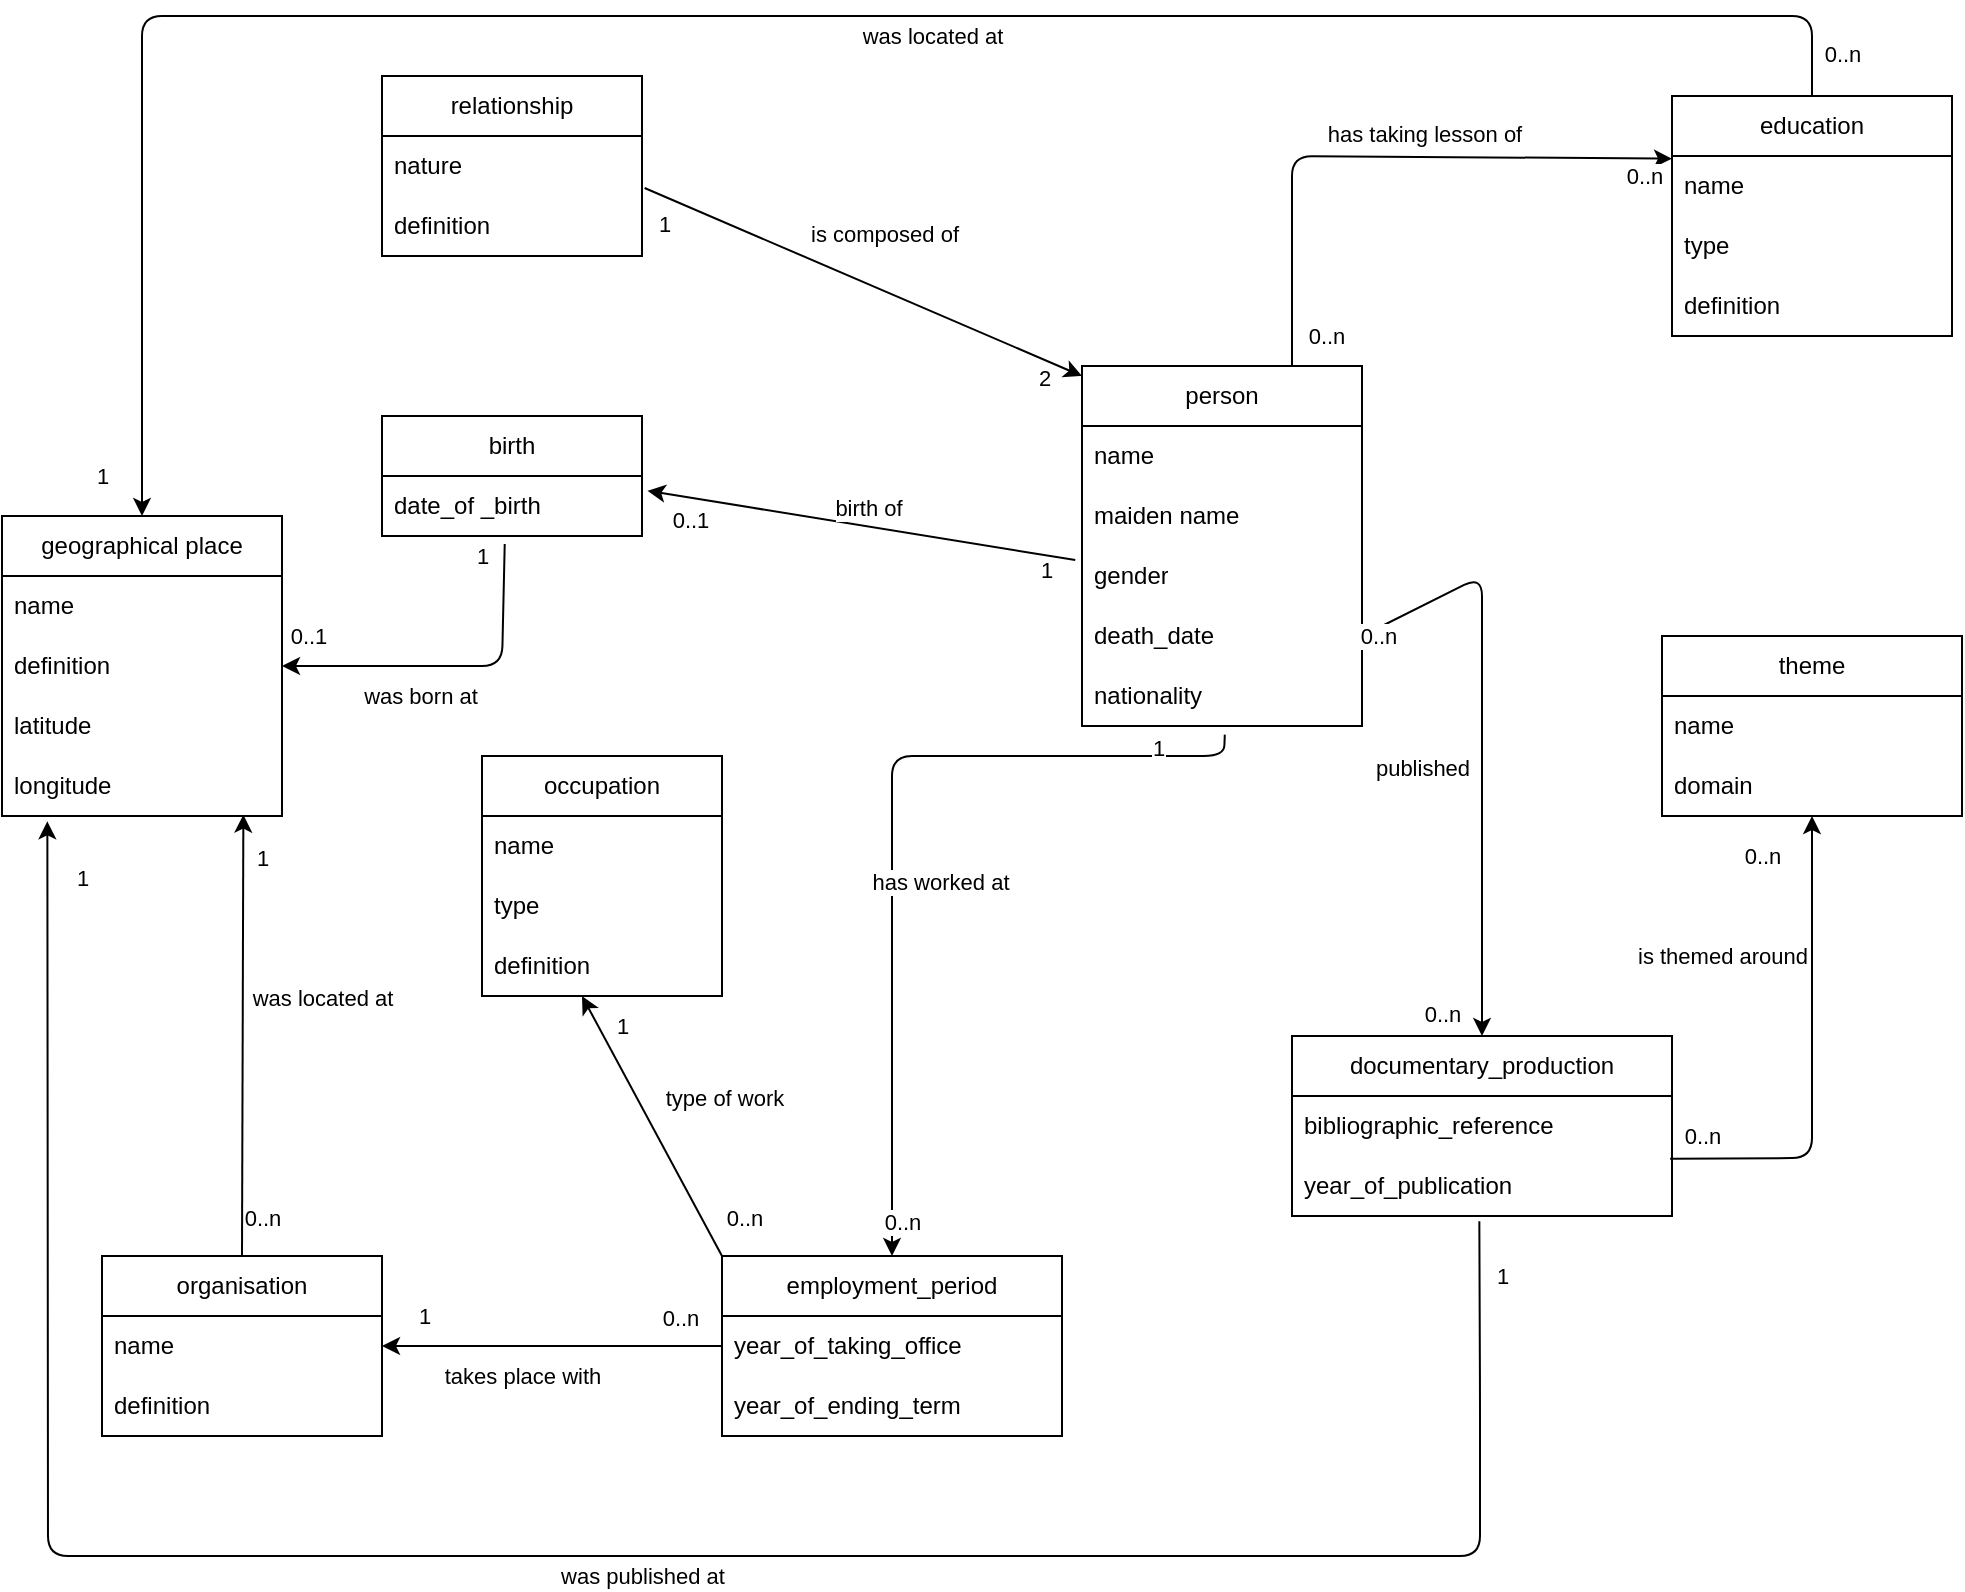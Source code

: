 <mxfile>
    <diagram id="eQtLZboaaRjCjWDFp8YK" name="Page-1">
        <mxGraphModel dx="2010" dy="1340" grid="1" gridSize="10" guides="1" tooltips="1" connect="1" arrows="1" fold="1" page="1" pageScale="1" pageWidth="850" pageHeight="1100" math="0" shadow="0">
            <root>
                <mxCell id="0"/>
                <mxCell id="1" parent="0"/>
                <mxCell id="3" value="person" style="swimlane;fontStyle=0;childLayout=stackLayout;horizontal=1;startSize=30;horizontalStack=0;resizeParent=1;resizeParentMax=0;resizeLast=0;collapsible=1;marginBottom=0;whiteSpace=wrap;html=1;" parent="1" vertex="1">
                    <mxGeometry x="370" y="205" width="140" height="180" as="geometry">
                        <mxRectangle x="320" y="280" width="90" height="30" as="alternateBounds"/>
                    </mxGeometry>
                </mxCell>
                <mxCell id="5" value="name" style="text;strokeColor=none;fillColor=none;align=left;verticalAlign=middle;spacingLeft=4;spacingRight=4;overflow=hidden;points=[[0,0.5],[1,0.5]];portConstraint=eastwest;rotatable=0;whiteSpace=wrap;html=1;" parent="3" vertex="1">
                    <mxGeometry y="30" width="140" height="30" as="geometry"/>
                </mxCell>
                <mxCell id="176" value="maiden name" style="text;strokeColor=none;fillColor=none;align=left;verticalAlign=middle;spacingLeft=4;spacingRight=4;overflow=hidden;points=[[0,0.5],[1,0.5]];portConstraint=eastwest;rotatable=0;whiteSpace=wrap;html=1;" vertex="1" parent="3">
                    <mxGeometry y="60" width="140" height="30" as="geometry"/>
                </mxCell>
                <mxCell id="87" value="gender" style="text;strokeColor=none;fillColor=none;align=left;verticalAlign=middle;spacingLeft=4;spacingRight=4;overflow=hidden;points=[[0,0.5],[1,0.5]];portConstraint=eastwest;rotatable=0;whiteSpace=wrap;html=1;" parent="3" vertex="1">
                    <mxGeometry y="90" width="140" height="30" as="geometry"/>
                </mxCell>
                <mxCell id="15" value="death_date" style="text;strokeColor=none;fillColor=none;align=left;verticalAlign=middle;spacingLeft=4;spacingRight=4;overflow=hidden;points=[[0,0.5],[1,0.5]];portConstraint=eastwest;rotatable=0;whiteSpace=wrap;html=1;" parent="3" vertex="1">
                    <mxGeometry y="120" width="140" height="30" as="geometry"/>
                </mxCell>
                <mxCell id="17" value="nationality" style="text;strokeColor=none;fillColor=none;align=left;verticalAlign=middle;spacingLeft=4;spacingRight=4;overflow=hidden;points=[[0,0.5],[1,0.5]];portConstraint=eastwest;rotatable=0;whiteSpace=wrap;html=1;" parent="3" vertex="1">
                    <mxGeometry y="150" width="140" height="30" as="geometry"/>
                </mxCell>
                <mxCell id="25" value="relationship" style="swimlane;fontStyle=0;childLayout=stackLayout;horizontal=1;startSize=30;horizontalStack=0;resizeParent=1;resizeParentMax=0;resizeLast=0;collapsible=1;marginBottom=0;whiteSpace=wrap;html=1;" parent="1" vertex="1">
                    <mxGeometry x="20" y="60" width="130" height="90" as="geometry">
                        <mxRectangle x="330" y="260" width="90" height="30" as="alternateBounds"/>
                    </mxGeometry>
                </mxCell>
                <mxCell id="27" value="nature" style="text;strokeColor=none;fillColor=none;align=left;verticalAlign=middle;spacingLeft=4;spacingRight=4;overflow=hidden;points=[[0,0.5],[1,0.5]];portConstraint=eastwest;rotatable=0;whiteSpace=wrap;html=1;" parent="25" vertex="1">
                    <mxGeometry y="30" width="130" height="30" as="geometry"/>
                </mxCell>
                <mxCell id="102" value="definition" style="text;strokeColor=none;fillColor=none;align=left;verticalAlign=middle;spacingLeft=4;spacingRight=4;overflow=hidden;points=[[0,0.5],[1,0.5]];portConstraint=eastwest;rotatable=0;whiteSpace=wrap;html=1;" parent="25" vertex="1">
                    <mxGeometry y="60" width="130" height="30" as="geometry"/>
                </mxCell>
                <mxCell id="33" style="edgeStyle=none;html=1;exitX=1.01;exitY=0.867;exitDx=0;exitDy=0;entryX=0;entryY=0;entryDx=0;entryDy=0;exitPerimeter=0;" parent="1" source="27" edge="1">
                    <mxGeometry relative="1" as="geometry">
                        <mxPoint x="150" y="100" as="sourcePoint"/>
                        <mxPoint x="370" y="210" as="targetPoint"/>
                    </mxGeometry>
                </mxCell>
                <mxCell id="34" value="1" style="edgeLabel;html=1;align=center;verticalAlign=middle;resizable=0;points=[];" parent="33" vertex="1" connectable="0">
                    <mxGeometry x="-0.84" relative="1" as="geometry">
                        <mxPoint x="-8" y="10" as="offset"/>
                    </mxGeometry>
                </mxCell>
                <mxCell id="35" value="2" style="edgeLabel;html=1;align=center;verticalAlign=middle;resizable=0;points=[];" parent="33" vertex="1" connectable="0">
                    <mxGeometry x="0.8" y="-1" relative="1" as="geometry">
                        <mxPoint x="3" y="9" as="offset"/>
                    </mxGeometry>
                </mxCell>
                <mxCell id="36" value="is composed of" style="edgeLabel;html=1;align=center;verticalAlign=middle;resizable=0;points=[];rotation=0;" parent="33" vertex="1" connectable="0">
                    <mxGeometry x="-0.147" y="1" relative="1" as="geometry">
                        <mxPoint x="26" y="-16" as="offset"/>
                    </mxGeometry>
                </mxCell>
                <mxCell id="44" style="edgeStyle=none;html=1;entryX=0.021;entryY=0.044;entryDx=0;entryDy=0;entryPerimeter=0;exitX=0.75;exitY=0;exitDx=0;exitDy=0;" parent="1" source="3" edge="1">
                    <mxGeometry relative="1" as="geometry">
                        <Array as="points">
                            <mxPoint x="475" y="100"/>
                        </Array>
                        <mxPoint x="665" y="101.32" as="targetPoint"/>
                        <mxPoint x="470" y="200" as="sourcePoint"/>
                    </mxGeometry>
                </mxCell>
                <mxCell id="45" value="0..n" style="edgeLabel;html=1;align=center;verticalAlign=middle;resizable=0;points=[];" parent="44" vertex="1" connectable="0">
                    <mxGeometry x="-0.822" y="1" relative="1" as="geometry">
                        <mxPoint x="18" y="11" as="offset"/>
                    </mxGeometry>
                </mxCell>
                <mxCell id="46" value="0..n" style="edgeLabel;html=1;align=center;verticalAlign=middle;resizable=0;points=[];" parent="44" vertex="1" connectable="0">
                    <mxGeometry x="0.794" y="1" relative="1" as="geometry">
                        <mxPoint x="16" y="10" as="offset"/>
                    </mxGeometry>
                </mxCell>
                <mxCell id="47" value="has taking lesson of" style="edgeLabel;html=1;align=center;verticalAlign=middle;resizable=0;points=[];rotation=0;" parent="44" vertex="1" connectable="0">
                    <mxGeometry x="-0.172" y="-2" relative="1" as="geometry">
                        <mxPoint x="49" y="-13" as="offset"/>
                    </mxGeometry>
                </mxCell>
                <mxCell id="37" value="education" style="swimlane;fontStyle=0;childLayout=stackLayout;horizontal=1;startSize=30;horizontalStack=0;resizeParent=1;resizeParentMax=0;resizeLast=0;collapsible=1;marginBottom=0;whiteSpace=wrap;html=1;" parent="1" vertex="1">
                    <mxGeometry x="665" y="70" width="140" height="120" as="geometry">
                        <mxRectangle x="320" y="20" width="90" height="30" as="alternateBounds"/>
                    </mxGeometry>
                </mxCell>
                <mxCell id="38" value="name" style="text;strokeColor=none;fillColor=none;align=left;verticalAlign=middle;spacingLeft=4;spacingRight=4;overflow=hidden;points=[[0,0.5],[1,0.5]];portConstraint=eastwest;rotatable=0;whiteSpace=wrap;html=1;" parent="37" vertex="1">
                    <mxGeometry y="30" width="140" height="30" as="geometry"/>
                </mxCell>
                <mxCell id="39" value="type" style="text;strokeColor=none;fillColor=none;align=left;verticalAlign=middle;spacingLeft=4;spacingRight=4;overflow=hidden;points=[[0,0.5],[1,0.5]];portConstraint=eastwest;rotatable=0;whiteSpace=wrap;html=1;" parent="37" vertex="1">
                    <mxGeometry y="60" width="140" height="30" as="geometry"/>
                </mxCell>
                <mxCell id="101" value="definition" style="text;strokeColor=none;fillColor=none;align=left;verticalAlign=middle;spacingLeft=4;spacingRight=4;overflow=hidden;points=[[0,0.5],[1,0.5]];portConstraint=eastwest;rotatable=0;whiteSpace=wrap;html=1;" parent="37" vertex="1">
                    <mxGeometry y="90" width="140" height="30" as="geometry"/>
                </mxCell>
                <mxCell id="52" style="edgeStyle=none;html=1;entryX=0.5;entryY=0;entryDx=0;entryDy=0;exitX=0.5;exitY=0;exitDx=0;exitDy=0;" parent="1" source="37" edge="1">
                    <mxGeometry relative="1" as="geometry">
                        <mxPoint x="-100" y="280" as="targetPoint"/>
                        <mxPoint x="500" y="-40" as="sourcePoint"/>
                        <Array as="points">
                            <mxPoint x="735" y="30"/>
                            <mxPoint x="-100" y="30"/>
                            <mxPoint x="-100" y="50"/>
                            <mxPoint x="-100" y="150"/>
                        </Array>
                    </mxGeometry>
                </mxCell>
                <mxCell id="53" value="0..n" style="edgeLabel;html=1;align=center;verticalAlign=middle;resizable=0;points=[];" parent="52" vertex="1" connectable="0">
                    <mxGeometry x="0.81" y="-1" relative="1" as="geometry">
                        <mxPoint x="851" y="-124" as="offset"/>
                    </mxGeometry>
                </mxCell>
                <mxCell id="54" value="1" style="edgeLabel;html=1;align=center;verticalAlign=middle;resizable=0;points=[];" parent="52" vertex="1" connectable="0">
                    <mxGeometry x="-0.809" y="-2" relative="1" as="geometry">
                        <mxPoint x="-788" y="232" as="offset"/>
                    </mxGeometry>
                </mxCell>
                <mxCell id="55" value="was located at" style="edgeLabel;html=1;align=center;verticalAlign=middle;resizable=0;points=[];" parent="52" vertex="1" connectable="0">
                    <mxGeometry x="0.236" y="-4" relative="1" as="geometry">
                        <mxPoint x="215" y="14" as="offset"/>
                    </mxGeometry>
                </mxCell>
                <mxCell id="57" value="employment_period" style="swimlane;fontStyle=0;childLayout=stackLayout;horizontal=1;startSize=30;horizontalStack=0;resizeParent=1;resizeParentMax=0;resizeLast=0;collapsible=1;marginBottom=0;whiteSpace=wrap;html=1;" parent="1" vertex="1">
                    <mxGeometry x="190" y="650" width="170" height="90" as="geometry"/>
                </mxCell>
                <mxCell id="60" value="year_of_taking_office" style="text;strokeColor=none;fillColor=none;align=left;verticalAlign=middle;spacingLeft=4;spacingRight=4;overflow=hidden;points=[[0,0.5],[1,0.5]];portConstraint=eastwest;rotatable=0;whiteSpace=wrap;html=1;" parent="57" vertex="1">
                    <mxGeometry y="30" width="170" height="30" as="geometry"/>
                </mxCell>
                <mxCell id="61" value="year_of_ending_term" style="text;strokeColor=none;fillColor=none;align=left;verticalAlign=middle;spacingLeft=4;spacingRight=4;overflow=hidden;points=[[0,0.5],[1,0.5]];portConstraint=eastwest;rotatable=0;whiteSpace=wrap;html=1;" parent="57" vertex="1">
                    <mxGeometry y="60" width="170" height="30" as="geometry"/>
                </mxCell>
                <mxCell id="62" value="" style="endArrow=classic;html=1;entryX=0.5;entryY=0;entryDx=0;entryDy=0;exitX=0.51;exitY=1.144;exitDx=0;exitDy=0;exitPerimeter=0;" parent="1" source="17" target="57" edge="1">
                    <mxGeometry width="50" height="50" relative="1" as="geometry">
                        <mxPoint x="460" y="400" as="sourcePoint"/>
                        <mxPoint x="220" y="440" as="targetPoint"/>
                        <Array as="points">
                            <mxPoint x="441" y="400"/>
                            <mxPoint x="275" y="400"/>
                        </Array>
                    </mxGeometry>
                </mxCell>
                <mxCell id="63" value="1" style="edgeLabel;html=1;align=center;verticalAlign=middle;resizable=0;points=[];" parent="62" vertex="1" connectable="0">
                    <mxGeometry x="-0.868" y="4" relative="1" as="geometry">
                        <mxPoint x="-16" y="-8" as="offset"/>
                    </mxGeometry>
                </mxCell>
                <mxCell id="64" value="0..n" style="edgeLabel;html=1;align=center;verticalAlign=middle;resizable=0;points=[];" parent="62" vertex="1" connectable="0">
                    <mxGeometry x="0.806" y="1" relative="1" as="geometry">
                        <mxPoint x="4" y="24" as="offset"/>
                    </mxGeometry>
                </mxCell>
                <mxCell id="65" value="has worked at" style="edgeLabel;html=1;align=center;verticalAlign=middle;resizable=0;points=[];rotation=0;" parent="62" vertex="1" connectable="0">
                    <mxGeometry x="0.159" y="-2" relative="1" as="geometry">
                        <mxPoint x="26" y="-8" as="offset"/>
                    </mxGeometry>
                </mxCell>
                <mxCell id="71" value="documentary_production" style="swimlane;fontStyle=0;childLayout=stackLayout;horizontal=1;startSize=30;horizontalStack=0;resizeParent=1;resizeParentMax=0;resizeLast=0;collapsible=1;marginBottom=0;whiteSpace=wrap;html=1;" parent="1" vertex="1">
                    <mxGeometry x="475" y="540" width="190" height="90" as="geometry"/>
                </mxCell>
                <mxCell id="73" value="bibliographic_reference" style="text;strokeColor=none;fillColor=none;align=left;verticalAlign=middle;spacingLeft=4;spacingRight=4;overflow=hidden;points=[[0,0.5],[1,0.5]];portConstraint=eastwest;rotatable=0;whiteSpace=wrap;html=1;" parent="71" vertex="1">
                    <mxGeometry y="30" width="190" height="30" as="geometry"/>
                </mxCell>
                <mxCell id="74" value="year_of_publication" style="text;strokeColor=none;fillColor=none;align=left;verticalAlign=middle;spacingLeft=4;spacingRight=4;overflow=hidden;points=[[0,0.5],[1,0.5]];portConstraint=eastwest;rotatable=0;whiteSpace=wrap;html=1;" parent="71" vertex="1">
                    <mxGeometry y="60" width="190" height="30" as="geometry"/>
                </mxCell>
                <mxCell id="77" value="" style="endArrow=classic;html=1;entryX=0.5;entryY=0;entryDx=0;entryDy=0;exitX=1;exitY=0.5;exitDx=0;exitDy=0;" parent="1" source="15" target="71" edge="1">
                    <mxGeometry width="50" height="50" relative="1" as="geometry">
                        <mxPoint x="570" y="280" as="sourcePoint"/>
                        <mxPoint x="450" y="510" as="targetPoint"/>
                        <Array as="points">
                            <mxPoint x="570" y="310"/>
                        </Array>
                    </mxGeometry>
                </mxCell>
                <mxCell id="78" value="0..n" style="edgeLabel;html=1;align=center;verticalAlign=middle;resizable=0;points=[];rotation=0;" parent="77" vertex="1" connectable="0">
                    <mxGeometry x="-0.846" y="1" relative="1" as="geometry">
                        <mxPoint x="-12" y="11" as="offset"/>
                    </mxGeometry>
                </mxCell>
                <mxCell id="79" value="published" style="edgeLabel;html=1;align=center;verticalAlign=middle;resizable=0;points=[];rotation=0;" parent="77" vertex="1" connectable="0">
                    <mxGeometry x="-0.274" relative="1" as="geometry">
                        <mxPoint x="-30" y="55" as="offset"/>
                    </mxGeometry>
                </mxCell>
                <mxCell id="80" value="0..n" style="edgeLabel;html=1;align=center;verticalAlign=middle;resizable=0;points=[];rotation=0;" parent="77" vertex="1" connectable="0">
                    <mxGeometry x="0.571" relative="1" as="geometry">
                        <mxPoint x="-20" y="52" as="offset"/>
                    </mxGeometry>
                </mxCell>
                <mxCell id="104" value="geographical place" style="swimlane;fontStyle=0;childLayout=stackLayout;horizontal=1;startSize=30;horizontalStack=0;resizeParent=1;resizeParentMax=0;resizeLast=0;collapsible=1;marginBottom=0;whiteSpace=wrap;html=1;" parent="1" vertex="1">
                    <mxGeometry x="-170" y="280" width="140" height="150" as="geometry"/>
                </mxCell>
                <mxCell id="105" value="name" style="text;strokeColor=none;fillColor=none;align=left;verticalAlign=middle;spacingLeft=4;spacingRight=4;overflow=hidden;points=[[0,0.5],[1,0.5]];portConstraint=eastwest;rotatable=0;whiteSpace=wrap;html=1;" parent="104" vertex="1">
                    <mxGeometry y="30" width="140" height="30" as="geometry"/>
                </mxCell>
                <mxCell id="106" value="definition" style="text;strokeColor=none;fillColor=none;align=left;verticalAlign=middle;spacingLeft=4;spacingRight=4;overflow=hidden;points=[[0,0.5],[1,0.5]];portConstraint=eastwest;rotatable=0;whiteSpace=wrap;html=1;" parent="104" vertex="1">
                    <mxGeometry y="60" width="140" height="30" as="geometry"/>
                </mxCell>
                <mxCell id="107" value="latitude" style="text;strokeColor=none;fillColor=none;align=left;verticalAlign=middle;spacingLeft=4;spacingRight=4;overflow=hidden;points=[[0,0.5],[1,0.5]];portConstraint=eastwest;rotatable=0;whiteSpace=wrap;html=1;" parent="104" vertex="1">
                    <mxGeometry y="90" width="140" height="30" as="geometry"/>
                </mxCell>
                <mxCell id="108" value="longitude" style="text;strokeColor=none;fillColor=none;align=left;verticalAlign=middle;spacingLeft=4;spacingRight=4;overflow=hidden;points=[[0,0.5],[1,0.5]];portConstraint=eastwest;rotatable=0;whiteSpace=wrap;html=1;" parent="104" vertex="1">
                    <mxGeometry y="120" width="140" height="30" as="geometry"/>
                </mxCell>
                <mxCell id="110" value="birth" style="swimlane;fontStyle=0;childLayout=stackLayout;horizontal=1;startSize=30;horizontalStack=0;resizeParent=1;resizeParentMax=0;resizeLast=0;collapsible=1;marginBottom=0;whiteSpace=wrap;html=1;" parent="1" vertex="1">
                    <mxGeometry x="20" y="230" width="130" height="60" as="geometry">
                        <mxRectangle x="330" y="260" width="90" height="30" as="alternateBounds"/>
                    </mxGeometry>
                </mxCell>
                <mxCell id="112" value="date_of _birth" style="text;strokeColor=none;fillColor=none;align=left;verticalAlign=middle;spacingLeft=4;spacingRight=4;overflow=hidden;points=[[0,0.5],[1,0.5]];portConstraint=eastwest;rotatable=0;whiteSpace=wrap;html=1;" parent="110" vertex="1">
                    <mxGeometry y="30" width="130" height="30" as="geometry"/>
                </mxCell>
                <mxCell id="114" style="edgeStyle=none;html=1;exitX=-0.024;exitY=0.233;exitDx=0;exitDy=0;exitPerimeter=0;entryX=1.021;entryY=0.246;entryDx=0;entryDy=0;entryPerimeter=0;" parent="1" source="87" target="112" edge="1">
                    <mxGeometry relative="1" as="geometry">
                        <mxPoint x="200" y="250" as="sourcePoint"/>
                        <mxPoint x="190" y="260" as="targetPoint"/>
                        <Array as="points"/>
                    </mxGeometry>
                </mxCell>
                <mxCell id="118" value="1" style="edgeLabel;html=1;align=center;verticalAlign=middle;resizable=0;points=[];" parent="114" vertex="1" connectable="0">
                    <mxGeometry x="-0.778" y="2" relative="1" as="geometry">
                        <mxPoint x="9" y="7" as="offset"/>
                    </mxGeometry>
                </mxCell>
                <mxCell id="119" value="0..1" style="edgeLabel;html=1;align=center;verticalAlign=middle;resizable=0;points=[];" parent="114" vertex="1" connectable="0">
                    <mxGeometry x="0.702" y="1" relative="1" as="geometry">
                        <mxPoint x="-11" y="8" as="offset"/>
                    </mxGeometry>
                </mxCell>
                <mxCell id="121" value="birth of" style="edgeLabel;html=1;align=center;verticalAlign=middle;resizable=0;points=[];" parent="114" vertex="1" connectable="0">
                    <mxGeometry x="-0.031" y="1" relative="1" as="geometry">
                        <mxPoint y="-10" as="offset"/>
                    </mxGeometry>
                </mxCell>
                <mxCell id="127" style="edgeStyle=none;html=1;entryX=1;entryY=0.5;entryDx=0;entryDy=0;exitX=0.472;exitY=1.133;exitDx=0;exitDy=0;exitPerimeter=0;" parent="1" source="112" target="106" edge="1">
                    <mxGeometry relative="1" as="geometry">
                        <mxPoint x="130" y="340" as="targetPoint"/>
                        <mxPoint x="100" y="280" as="sourcePoint"/>
                        <Array as="points">
                            <mxPoint x="80" y="355"/>
                        </Array>
                    </mxGeometry>
                </mxCell>
                <mxCell id="128" value="1" style="edgeLabel;html=1;align=center;verticalAlign=middle;resizable=0;points=[];" parent="127" vertex="1" connectable="0">
                    <mxGeometry x="-0.848" relative="1" as="geometry">
                        <mxPoint x="-11" y="-7" as="offset"/>
                    </mxGeometry>
                </mxCell>
                <mxCell id="129" value="0..1" style="edgeLabel;html=1;align=center;verticalAlign=middle;resizable=0;points=[];" parent="127" vertex="1" connectable="0">
                    <mxGeometry x="0.848" y="-2" relative="1" as="geometry">
                        <mxPoint y="-13" as="offset"/>
                    </mxGeometry>
                </mxCell>
                <mxCell id="130" value="was born at" style="edgeLabel;html=1;align=center;verticalAlign=middle;resizable=0;points=[];" parent="127" vertex="1" connectable="0">
                    <mxGeometry x="-0.276" relative="1" as="geometry">
                        <mxPoint x="-40" y="15" as="offset"/>
                    </mxGeometry>
                </mxCell>
                <mxCell id="141" value="theme" style="swimlane;fontStyle=0;childLayout=stackLayout;horizontal=1;startSize=30;horizontalStack=0;resizeParent=1;resizeParentMax=0;resizeLast=0;collapsible=1;marginBottom=0;whiteSpace=wrap;html=1;" parent="1" vertex="1">
                    <mxGeometry x="660" y="340" width="150" height="90" as="geometry"/>
                </mxCell>
                <mxCell id="142" value="name" style="text;strokeColor=none;fillColor=none;align=left;verticalAlign=middle;spacingLeft=4;spacingRight=4;overflow=hidden;points=[[0,0.5],[1,0.5]];portConstraint=eastwest;rotatable=0;whiteSpace=wrap;html=1;" parent="141" vertex="1">
                    <mxGeometry y="30" width="150" height="30" as="geometry"/>
                </mxCell>
                <mxCell id="143" value="domain" style="text;strokeColor=none;fillColor=none;align=left;verticalAlign=middle;spacingLeft=4;spacingRight=4;overflow=hidden;points=[[0,0.5],[1,0.5]];portConstraint=eastwest;rotatable=0;whiteSpace=wrap;html=1;" parent="141" vertex="1">
                    <mxGeometry y="60" width="150" height="30" as="geometry"/>
                </mxCell>
                <mxCell id="144" value="" style="endArrow=classic;html=1;exitX=0.493;exitY=1.089;exitDx=0;exitDy=0;exitPerimeter=0;entryX=0.162;entryY=1.089;entryDx=0;entryDy=0;entryPerimeter=0;" parent="1" source="74" target="108" edge="1">
                    <mxGeometry width="50" height="50" relative="1" as="geometry">
                        <mxPoint x="600" y="805" as="sourcePoint"/>
                        <mxPoint x="-100" y="430" as="targetPoint"/>
                        <Array as="points">
                            <mxPoint x="569" y="720"/>
                            <mxPoint x="569" y="800"/>
                            <mxPoint x="-147" y="800"/>
                        </Array>
                    </mxGeometry>
                </mxCell>
                <mxCell id="145" value="was published at" style="edgeLabel;html=1;align=center;verticalAlign=middle;resizable=0;points=[];rotation=0;" parent="144" vertex="1" connectable="0">
                    <mxGeometry x="0.225" y="-1" relative="1" as="geometry">
                        <mxPoint x="179" y="11" as="offset"/>
                    </mxGeometry>
                </mxCell>
                <mxCell id="146" value="1" style="edgeLabel;html=1;align=center;verticalAlign=middle;resizable=0;points=[];" parent="144" vertex="1" connectable="0">
                    <mxGeometry x="0.662" y="-1" relative="1" as="geometry">
                        <mxPoint x="16" y="-183" as="offset"/>
                    </mxGeometry>
                </mxCell>
                <mxCell id="147" value="1" style="edgeLabel;html=1;align=center;verticalAlign=middle;resizable=0;points=[];" parent="144" vertex="1" connectable="0">
                    <mxGeometry x="-0.844" y="-1" relative="1" as="geometry">
                        <mxPoint x="12" y="-70" as="offset"/>
                    </mxGeometry>
                </mxCell>
                <mxCell id="158" style="edgeStyle=none;html=1;exitX=0.5;exitY=0;exitDx=0;exitDy=0;entryX=0.862;entryY=0.978;entryDx=0;entryDy=0;entryPerimeter=0;" parent="1" source="153" target="108" edge="1">
                    <mxGeometry relative="1" as="geometry">
                        <mxPoint x="-20" y="440" as="targetPoint"/>
                    </mxGeometry>
                </mxCell>
                <mxCell id="162" value="was located at" style="edgeLabel;html=1;align=center;verticalAlign=middle;resizable=0;points=[];" parent="158" vertex="1" connectable="0">
                    <mxGeometry x="-0.151" y="1" relative="1" as="geometry">
                        <mxPoint x="40" y="-36" as="offset"/>
                    </mxGeometry>
                </mxCell>
                <mxCell id="163" value="1" style="edgeLabel;html=1;align=center;verticalAlign=middle;resizable=0;points=[];" parent="158" vertex="1" connectable="0">
                    <mxGeometry x="-0.768" y="1" relative="1" as="geometry">
                        <mxPoint x="11" y="-174" as="offset"/>
                    </mxGeometry>
                </mxCell>
                <mxCell id="164" value="0..n" style="edgeLabel;html=1;align=center;verticalAlign=middle;resizable=0;points=[];" parent="158" vertex="1" connectable="0">
                    <mxGeometry x="0.601" y="-2" relative="1" as="geometry">
                        <mxPoint x="7" y="157" as="offset"/>
                    </mxGeometry>
                </mxCell>
                <mxCell id="153" value="organisation" style="swimlane;fontStyle=0;childLayout=stackLayout;horizontal=1;startSize=30;horizontalStack=0;resizeParent=1;resizeParentMax=0;resizeLast=0;collapsible=1;marginBottom=0;whiteSpace=wrap;html=1;" parent="1" vertex="1">
                    <mxGeometry x="-120" y="650" width="140" height="90" as="geometry"/>
                </mxCell>
                <mxCell id="154" value="name" style="text;strokeColor=none;fillColor=none;align=left;verticalAlign=middle;spacingLeft=4;spacingRight=4;overflow=hidden;points=[[0,0.5],[1,0.5]];portConstraint=eastwest;rotatable=0;whiteSpace=wrap;html=1;" parent="153" vertex="1">
                    <mxGeometry y="30" width="140" height="30" as="geometry"/>
                </mxCell>
                <mxCell id="155" value="definition" style="text;strokeColor=none;fillColor=none;align=left;verticalAlign=middle;spacingLeft=4;spacingRight=4;overflow=hidden;points=[[0,0.5],[1,0.5]];portConstraint=eastwest;rotatable=0;whiteSpace=wrap;html=1;" parent="153" vertex="1">
                    <mxGeometry y="60" width="140" height="30" as="geometry"/>
                </mxCell>
                <mxCell id="157" style="edgeStyle=none;html=1;exitX=0;exitY=0.5;exitDx=0;exitDy=0;entryX=1;entryY=0.5;entryDx=0;entryDy=0;" parent="1" target="154" edge="1">
                    <mxGeometry relative="1" as="geometry">
                        <mxPoint x="190" y="695" as="sourcePoint"/>
                    </mxGeometry>
                </mxCell>
                <mxCell id="159" value="takes place with" style="edgeLabel;html=1;align=center;verticalAlign=middle;resizable=0;points=[];" parent="157" vertex="1" connectable="0">
                    <mxGeometry x="0.319" y="-4" relative="1" as="geometry">
                        <mxPoint x="12" y="19" as="offset"/>
                    </mxGeometry>
                </mxCell>
                <mxCell id="160" value="0..n" style="edgeLabel;html=1;align=center;verticalAlign=middle;resizable=0;points=[];" parent="157" vertex="1" connectable="0">
                    <mxGeometry x="-0.726" y="-1" relative="1" as="geometry">
                        <mxPoint x="2" y="-13" as="offset"/>
                    </mxGeometry>
                </mxCell>
                <mxCell id="161" value="1" style="edgeLabel;html=1;align=center;verticalAlign=middle;resizable=0;points=[];" parent="157" vertex="1" connectable="0">
                    <mxGeometry x="0.719" y="-1" relative="1" as="geometry">
                        <mxPoint x="-3" y="-14" as="offset"/>
                    </mxGeometry>
                </mxCell>
                <mxCell id="96" style="edgeStyle=none;html=1;entryX=0.5;entryY=1;entryDx=0;entryDy=0;entryPerimeter=0;exitX=0.995;exitY=0.044;exitDx=0;exitDy=0;exitPerimeter=0;" parent="1" source="74" target="143" edge="1">
                    <mxGeometry relative="1" as="geometry">
                        <Array as="points">
                            <mxPoint x="735" y="601"/>
                        </Array>
                        <mxPoint x="720" y="590" as="sourcePoint"/>
                        <mxPoint x="770" y="530" as="targetPoint"/>
                    </mxGeometry>
                </mxCell>
                <mxCell id="97" value="0..n" style="edgeLabel;html=1;align=center;verticalAlign=middle;resizable=0;points=[];rotation=0;" parent="96" vertex="1" connectable="0">
                    <mxGeometry x="-0.474" y="-1" relative="1" as="geometry">
                        <mxPoint x="-48" y="-12" as="offset"/>
                    </mxGeometry>
                </mxCell>
                <mxCell id="98" value="0..n" style="edgeLabel;html=1;align=center;verticalAlign=middle;resizable=0;points=[];rotation=0;" parent="96" vertex="1" connectable="0">
                    <mxGeometry x="0.557" relative="1" as="geometry">
                        <mxPoint x="-25" y="-34" as="offset"/>
                    </mxGeometry>
                </mxCell>
                <mxCell id="99" value="is themed around" style="edgeLabel;html=1;align=center;verticalAlign=middle;resizable=0;points=[];rotation=0;" parent="96" vertex="1" connectable="0">
                    <mxGeometry x="0.222" y="-4" relative="1" as="geometry">
                        <mxPoint x="-49" y="-24" as="offset"/>
                    </mxGeometry>
                </mxCell>
                <mxCell id="166" value="occupation" style="swimlane;fontStyle=0;childLayout=stackLayout;horizontal=1;startSize=30;horizontalStack=0;resizeParent=1;resizeParentMax=0;resizeLast=0;collapsible=1;marginBottom=0;whiteSpace=wrap;html=1;" parent="1" vertex="1">
                    <mxGeometry x="70" y="400" width="120" height="120" as="geometry"/>
                </mxCell>
                <mxCell id="167" value="name" style="text;strokeColor=none;fillColor=none;align=left;verticalAlign=middle;spacingLeft=4;spacingRight=4;overflow=hidden;points=[[0,0.5],[1,0.5]];portConstraint=eastwest;rotatable=0;whiteSpace=wrap;html=1;" parent="166" vertex="1">
                    <mxGeometry y="30" width="120" height="30" as="geometry"/>
                </mxCell>
                <mxCell id="168" value="type" style="text;strokeColor=none;fillColor=none;align=left;verticalAlign=middle;spacingLeft=4;spacingRight=4;overflow=hidden;points=[[0,0.5],[1,0.5]];portConstraint=eastwest;rotatable=0;whiteSpace=wrap;html=1;" parent="166" vertex="1">
                    <mxGeometry y="60" width="120" height="30" as="geometry"/>
                </mxCell>
                <mxCell id="169" value="definition" style="text;strokeColor=none;fillColor=none;align=left;verticalAlign=middle;spacingLeft=4;spacingRight=4;overflow=hidden;points=[[0,0.5],[1,0.5]];portConstraint=eastwest;rotatable=0;whiteSpace=wrap;html=1;" parent="166" vertex="1">
                    <mxGeometry y="90" width="120" height="30" as="geometry"/>
                </mxCell>
                <mxCell id="172" style="edgeStyle=none;html=1;entryX=0;entryY=0;entryDx=0;entryDy=0;elbow=vertical;exitX=0;exitY=0;exitDx=0;exitDy=0;" parent="1" source="57" edge="1">
                    <mxGeometry relative="1" as="geometry">
                        <mxPoint x="120" y="520" as="targetPoint"/>
                    </mxGeometry>
                </mxCell>
                <mxCell id="173" value="0..n" style="edgeLabel;html=1;align=center;verticalAlign=middle;resizable=0;points=[];" parent="172" vertex="1" connectable="0">
                    <mxGeometry x="-0.68" y="-4" relative="1" as="geometry">
                        <mxPoint x="18" y="3" as="offset"/>
                    </mxGeometry>
                </mxCell>
                <mxCell id="174" value="1" style="edgeLabel;html=1;align=center;verticalAlign=middle;resizable=0;points=[];" parent="172" vertex="1" connectable="0">
                    <mxGeometry x="0.75" y="-1" relative="1" as="geometry">
                        <mxPoint x="10" y="-1" as="offset"/>
                    </mxGeometry>
                </mxCell>
                <mxCell id="175" value="type of work" style="edgeLabel;html=1;align=center;verticalAlign=middle;resizable=0;points=[];" parent="172" vertex="1" connectable="0">
                    <mxGeometry x="0.352" y="-1" relative="1" as="geometry">
                        <mxPoint x="47" y="9" as="offset"/>
                    </mxGeometry>
                </mxCell>
            </root>
        </mxGraphModel>
    </diagram>
</mxfile>